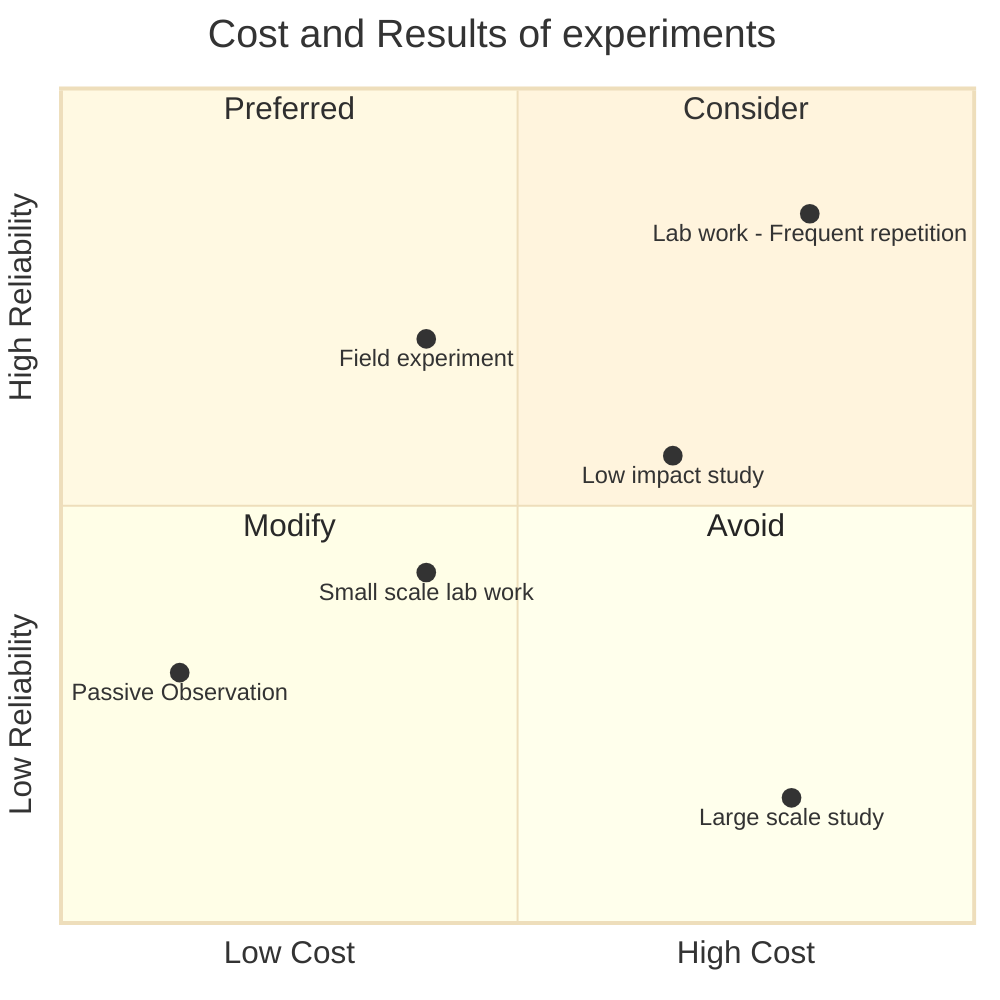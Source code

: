 ---
config:
  theme: base
---
quadrantChart
    title Cost and Results of experiments
    x-axis Low Cost --> High Cost
    y-axis Low Reliability --> High Reliability
    quadrant-1 Consider
    quadrant-2 Preferred
    quadrant-3 Modify
    quadrant-4 Avoid
    Passive Observation: [0.13, 0.3]
    Field experiment: [0.4, 0.7]
    Small scale lab work: [0.4, 0.42]
    Lab work - Frequent repetition: [0.82, 0.85]
    Large scale study: [0.8, 0.15]
    Low impact study: [0.67, 0.56]